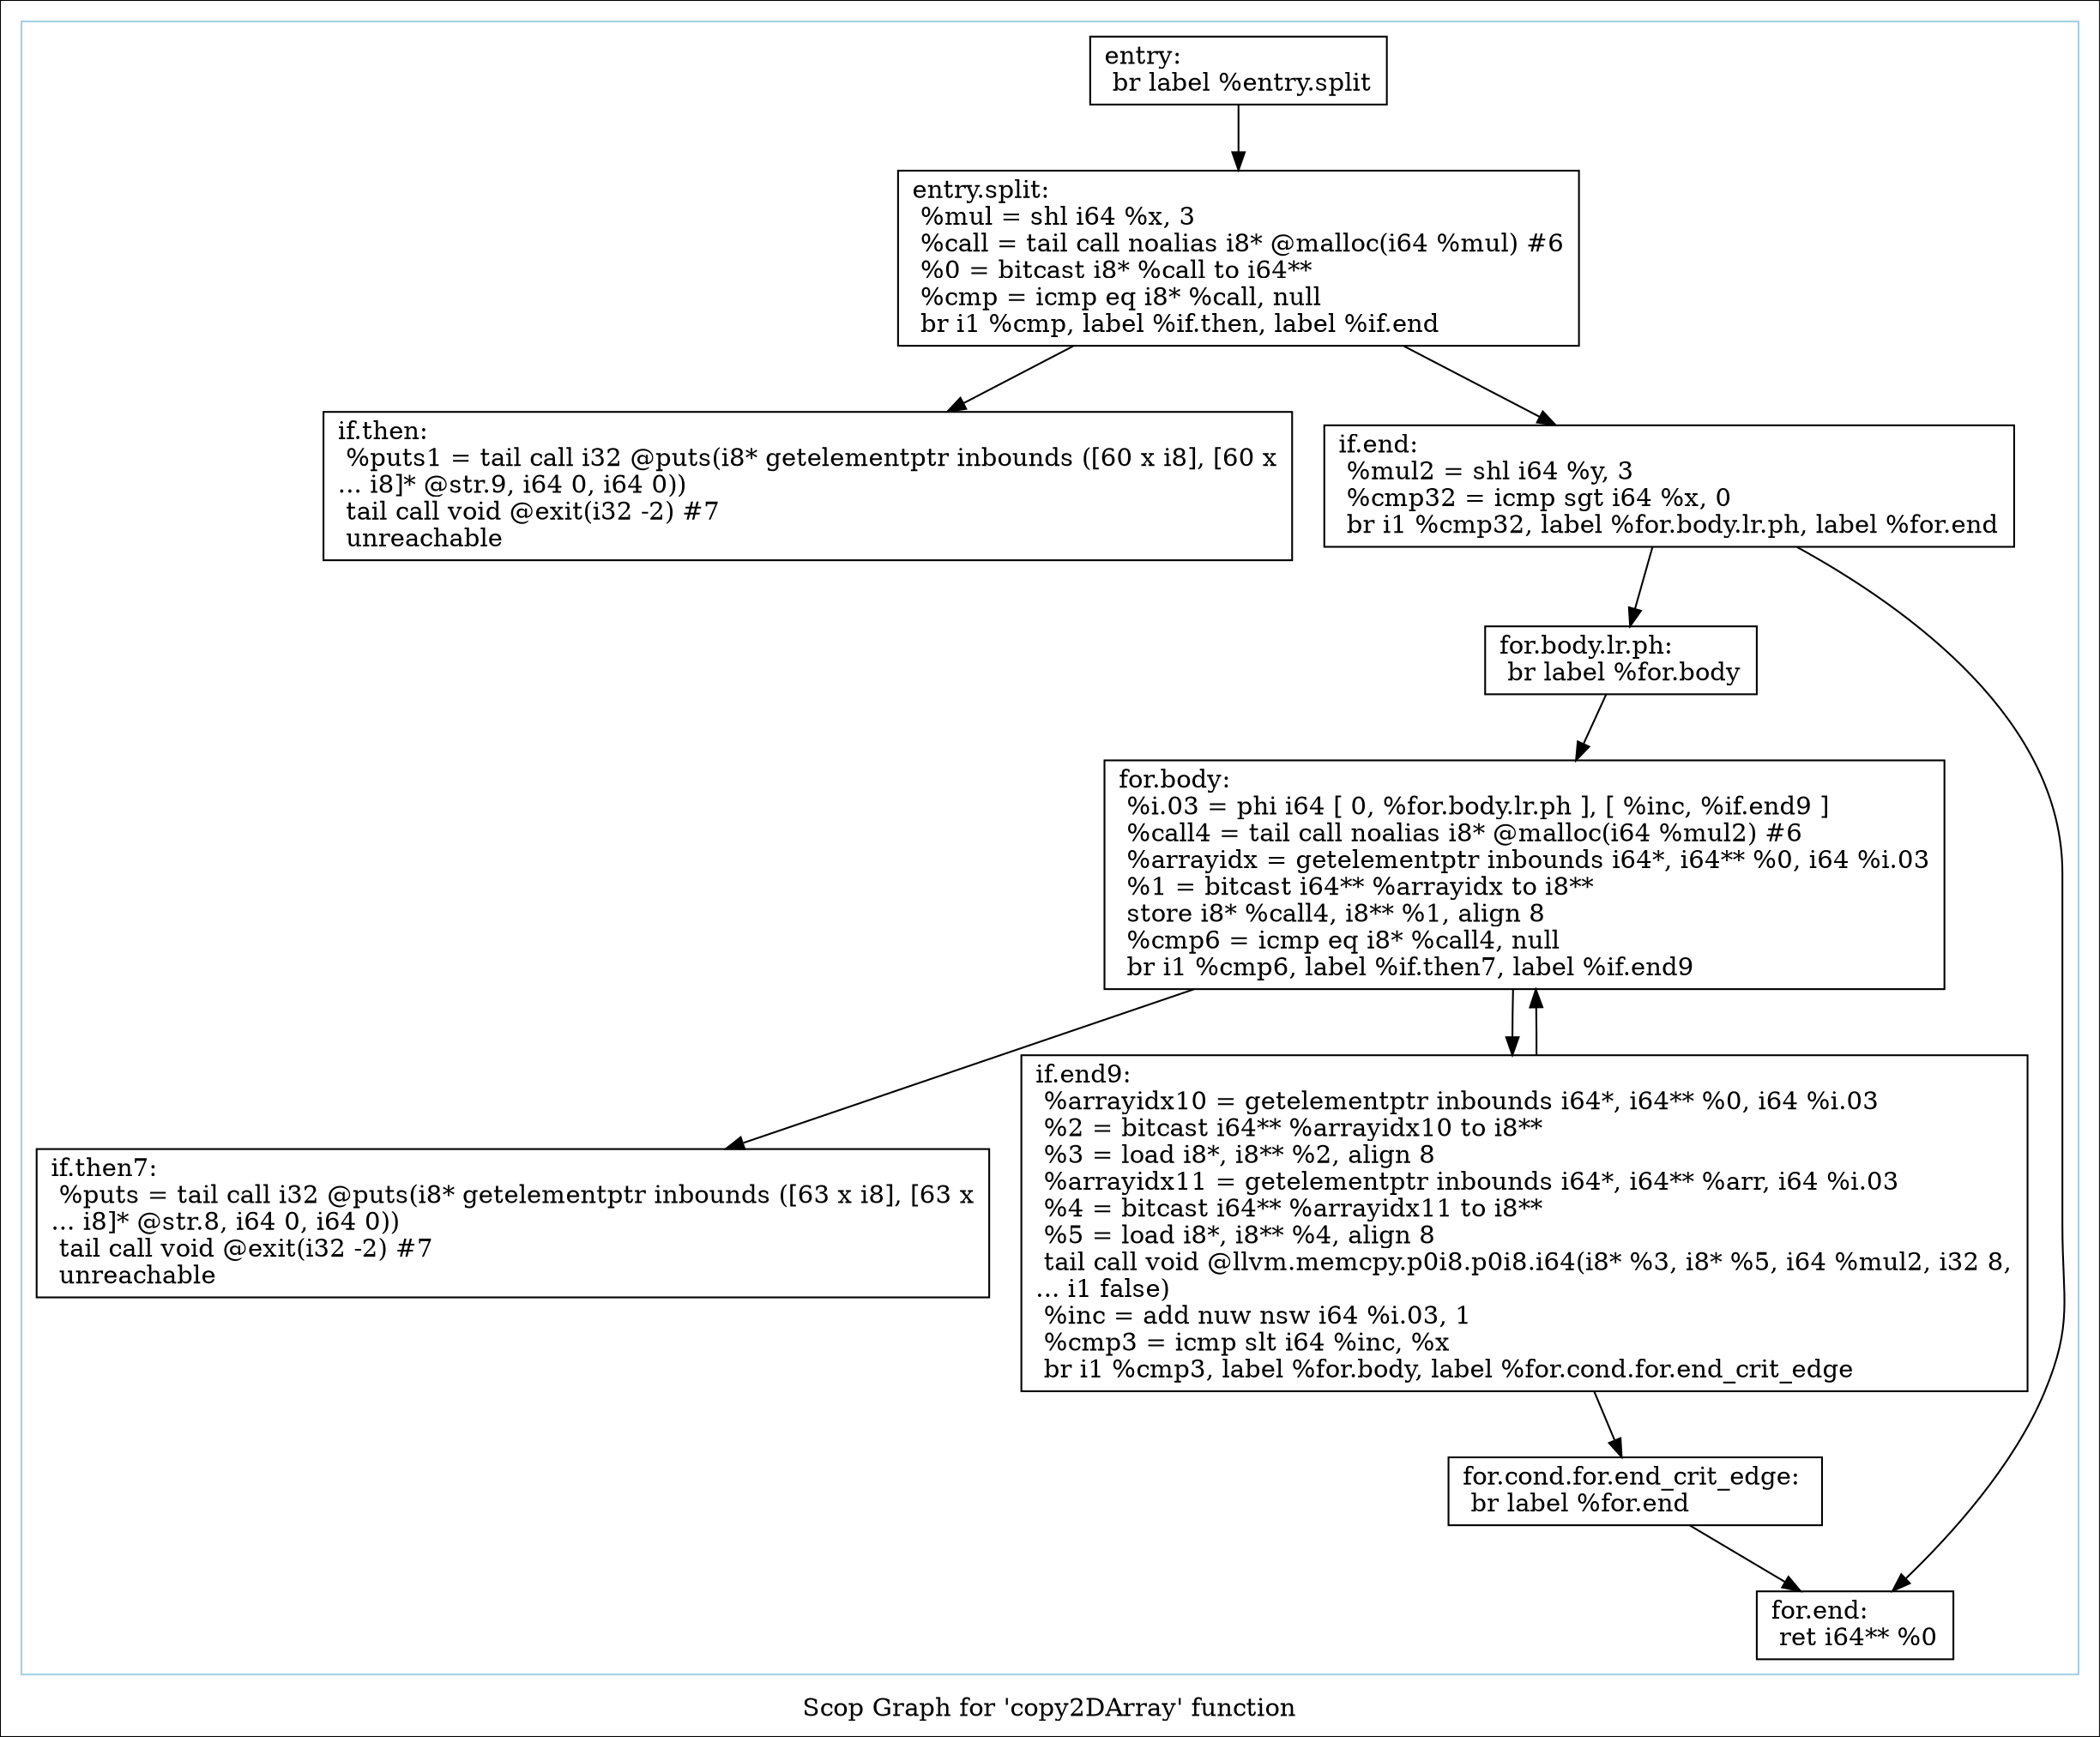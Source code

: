 digraph "Scop Graph for 'copy2DArray' function" {
	label="Scop Graph for 'copy2DArray' function";

	Node0x60adbe0 [shape=record,label="{entry:\l  br label %entry.split\l}"];
	Node0x60adbe0 -> Node0x6099940;
	Node0x6099940 [shape=record,label="{entry.split:                                      \l  %mul = shl i64 %x, 3\l  %call = tail call noalias i8* @malloc(i64 %mul) #6\l  %0 = bitcast i8* %call to i64**\l  %cmp = icmp eq i8* %call, null\l  br i1 %cmp, label %if.then, label %if.end\l}"];
	Node0x6099940 -> Node0x60bceb0;
	Node0x6099940 -> Node0x60a9a40;
	Node0x60bceb0 [shape=record,label="{if.then:                                          \l  %puts1 = tail call i32 @puts(i8* getelementptr inbounds ([60 x i8], [60 x\l... i8]* @str.9, i64 0, i64 0))\l  tail call void @exit(i32 -2) #7\l  unreachable\l}"];
	Node0x60a9a40 [shape=record,label="{if.end:                                           \l  %mul2 = shl i64 %y, 3\l  %cmp32 = icmp sgt i64 %x, 0\l  br i1 %cmp32, label %for.body.lr.ph, label %for.end\l}"];
	Node0x60a9a40 -> Node0x609a2c0;
	Node0x60a9a40 -> Node0x60a8210;
	Node0x609a2c0 [shape=record,label="{for.body.lr.ph:                                   \l  br label %for.body\l}"];
	Node0x609a2c0 -> Node0x60c1410;
	Node0x60c1410 [shape=record,label="{for.body:                                         \l  %i.03 = phi i64 [ 0, %for.body.lr.ph ], [ %inc, %if.end9 ]\l  %call4 = tail call noalias i8* @malloc(i64 %mul2) #6\l  %arrayidx = getelementptr inbounds i64*, i64** %0, i64 %i.03\l  %1 = bitcast i64** %arrayidx to i8**\l  store i8* %call4, i8** %1, align 8\l  %cmp6 = icmp eq i8* %call4, null\l  br i1 %cmp6, label %if.then7, label %if.end9\l}"];
	Node0x60c1410 -> Node0x60bab20;
	Node0x60c1410 -> Node0x609da60;
	Node0x60bab20 [shape=record,label="{if.then7:                                         \l  %puts = tail call i32 @puts(i8* getelementptr inbounds ([63 x i8], [63 x\l... i8]* @str.8, i64 0, i64 0))\l  tail call void @exit(i32 -2) #7\l  unreachable\l}"];
	Node0x609da60 [shape=record,label="{if.end9:                                          \l  %arrayidx10 = getelementptr inbounds i64*, i64** %0, i64 %i.03\l  %2 = bitcast i64** %arrayidx10 to i8**\l  %3 = load i8*, i8** %2, align 8\l  %arrayidx11 = getelementptr inbounds i64*, i64** %arr, i64 %i.03\l  %4 = bitcast i64** %arrayidx11 to i8**\l  %5 = load i8*, i8** %4, align 8\l  tail call void @llvm.memcpy.p0i8.p0i8.i64(i8* %3, i8* %5, i64 %mul2, i32 8,\l... i1 false)\l  %inc = add nuw nsw i64 %i.03, 1\l  %cmp3 = icmp slt i64 %inc, %x\l  br i1 %cmp3, label %for.body, label %for.cond.for.end_crit_edge\l}"];
	Node0x609da60 -> Node0x60c1410;
	Node0x609da60 -> Node0x60ae250;
	Node0x60ae250 [shape=record,label="{for.cond.for.end_crit_edge:                       \l  br label %for.end\l}"];
	Node0x60ae250 -> Node0x60a8210;
	Node0x60a8210 [shape=record,label="{for.end:                                          \l  ret i64** %0\l}"];
	colorscheme = "paired12"
        subgraph cluster_0x60d2450 {
          label = "";
          style = solid;
          color = 1
          Node0x60adbe0;
          Node0x6099940;
          Node0x60bceb0;
          Node0x60a9a40;
          Node0x609a2c0;
          Node0x60c1410;
          Node0x60bab20;
          Node0x609da60;
          Node0x60ae250;
          Node0x60a8210;
        }
}
